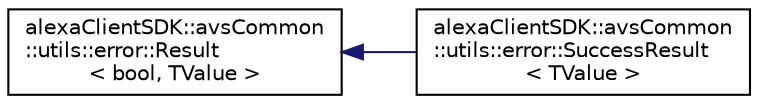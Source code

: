 digraph "Graphical Class Hierarchy"
{
  edge [fontname="Helvetica",fontsize="10",labelfontname="Helvetica",labelfontsize="10"];
  node [fontname="Helvetica",fontsize="10",shape=record];
  rankdir="LR";
  Node0 [label="alexaClientSDK::avsCommon\l::utils::error::Result\l\< bool, TValue \>",height=0.2,width=0.4,color="black", fillcolor="white", style="filled",URL="$classalexa_client_s_d_k_1_1avs_common_1_1utils_1_1error_1_1_result.html"];
  Node0 -> Node1 [dir="back",color="midnightblue",fontsize="10",style="solid",fontname="Helvetica"];
  Node1 [label="alexaClientSDK::avsCommon\l::utils::error::SuccessResult\l\< TValue \>",height=0.2,width=0.4,color="black", fillcolor="white", style="filled",URL="$classalexa_client_s_d_k_1_1avs_common_1_1utils_1_1error_1_1_success_result.html"];
}

